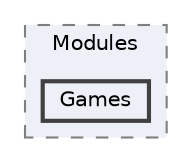 digraph "include/Modules/Games"
{
 // LATEX_PDF_SIZE
  bgcolor="transparent";
  edge [fontname=Helvetica,fontsize=10,labelfontname=Helvetica,labelfontsize=10];
  node [fontname=Helvetica,fontsize=10,shape=box,height=0.2,width=0.4];
  compound=true
  subgraph clusterdir_c2973f5af505654d03cbcef66713891e {
    graph [ bgcolor="#edf0f7", pencolor="grey50", label="Modules", fontname=Helvetica,fontsize=10 style="filled,dashed", URL="dir_c2973f5af505654d03cbcef66713891e.html",tooltip=""]
  dir_b48a8f9fc4a83722ca4926f5017388a6 [label="Games", fillcolor="#edf0f7", color="grey25", style="filled,bold", URL="dir_b48a8f9fc4a83722ca4926f5017388a6.html",tooltip=""];
  }
}
